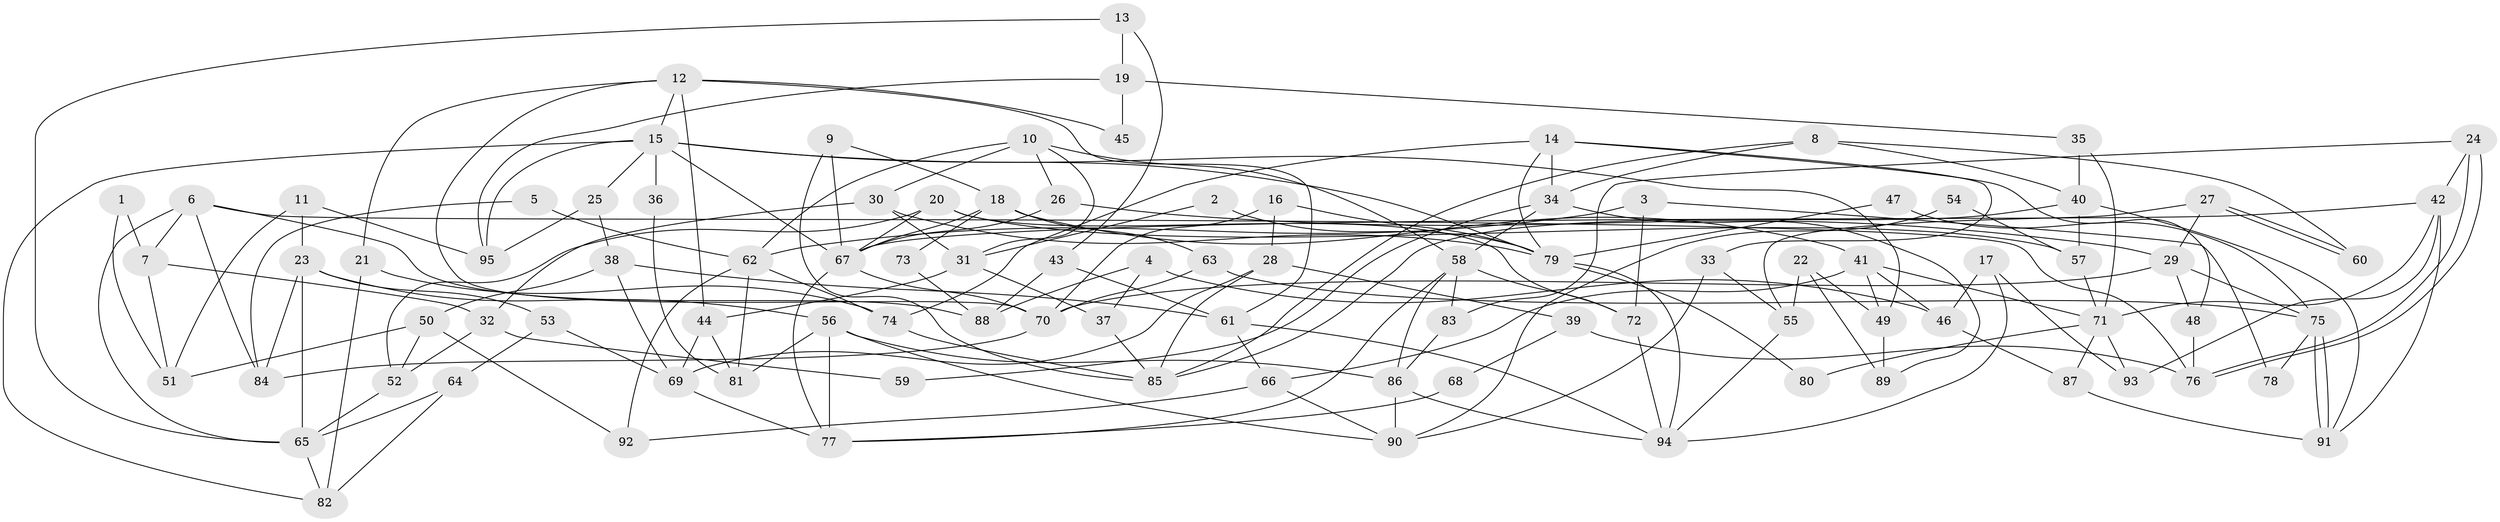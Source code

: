 // Generated by graph-tools (version 1.1) at 2025/02/03/09/25 03:02:11]
// undirected, 95 vertices, 190 edges
graph export_dot {
graph [start="1"]
  node [color=gray90,style=filled];
  1;
  2;
  3;
  4;
  5;
  6;
  7;
  8;
  9;
  10;
  11;
  12;
  13;
  14;
  15;
  16;
  17;
  18;
  19;
  20;
  21;
  22;
  23;
  24;
  25;
  26;
  27;
  28;
  29;
  30;
  31;
  32;
  33;
  34;
  35;
  36;
  37;
  38;
  39;
  40;
  41;
  42;
  43;
  44;
  45;
  46;
  47;
  48;
  49;
  50;
  51;
  52;
  53;
  54;
  55;
  56;
  57;
  58;
  59;
  60;
  61;
  62;
  63;
  64;
  65;
  66;
  67;
  68;
  69;
  70;
  71;
  72;
  73;
  74;
  75;
  76;
  77;
  78;
  79;
  80;
  81;
  82;
  83;
  84;
  85;
  86;
  87;
  88;
  89;
  90;
  91;
  92;
  93;
  94;
  95;
  1 -- 51;
  1 -- 7;
  2 -- 31;
  2 -- 79;
  3 -- 72;
  3 -- 62;
  3 -- 78;
  4 -- 37;
  4 -- 46;
  4 -- 88;
  5 -- 62;
  5 -- 84;
  6 -- 88;
  6 -- 76;
  6 -- 7;
  6 -- 65;
  6 -- 84;
  7 -- 32;
  7 -- 51;
  8 -- 34;
  8 -- 40;
  8 -- 60;
  8 -- 85;
  9 -- 85;
  9 -- 18;
  9 -- 67;
  10 -- 31;
  10 -- 26;
  10 -- 30;
  10 -- 58;
  10 -- 62;
  11 -- 23;
  11 -- 95;
  11 -- 51;
  12 -- 61;
  12 -- 70;
  12 -- 15;
  12 -- 21;
  12 -- 44;
  12 -- 45;
  13 -- 65;
  13 -- 19;
  13 -- 43;
  14 -- 79;
  14 -- 74;
  14 -- 33;
  14 -- 34;
  14 -- 48;
  15 -- 67;
  15 -- 25;
  15 -- 36;
  15 -- 49;
  15 -- 79;
  15 -- 82;
  15 -- 95;
  16 -- 70;
  16 -- 79;
  16 -- 28;
  17 -- 93;
  17 -- 94;
  17 -- 46;
  18 -- 63;
  18 -- 67;
  18 -- 41;
  18 -- 73;
  19 -- 95;
  19 -- 35;
  19 -- 45;
  20 -- 52;
  20 -- 67;
  20 -- 57;
  20 -- 72;
  21 -- 82;
  21 -- 74;
  22 -- 89;
  22 -- 49;
  22 -- 55;
  23 -- 65;
  23 -- 56;
  23 -- 53;
  23 -- 84;
  24 -- 76;
  24 -- 76;
  24 -- 83;
  24 -- 42;
  25 -- 38;
  25 -- 95;
  26 -- 67;
  26 -- 29;
  27 -- 60;
  27 -- 60;
  27 -- 55;
  27 -- 29;
  28 -- 85;
  28 -- 39;
  28 -- 69;
  29 -- 70;
  29 -- 48;
  29 -- 75;
  30 -- 79;
  30 -- 31;
  30 -- 32;
  31 -- 44;
  31 -- 37;
  32 -- 52;
  32 -- 59;
  33 -- 55;
  33 -- 90;
  34 -- 58;
  34 -- 59;
  34 -- 89;
  35 -- 71;
  35 -- 40;
  36 -- 81;
  37 -- 85;
  38 -- 69;
  38 -- 61;
  38 -- 50;
  39 -- 76;
  39 -- 68;
  40 -- 57;
  40 -- 85;
  40 -- 91;
  41 -- 71;
  41 -- 46;
  41 -- 49;
  41 -- 66;
  42 -- 91;
  42 -- 67;
  42 -- 71;
  42 -- 93;
  43 -- 61;
  43 -- 88;
  44 -- 69;
  44 -- 81;
  46 -- 87;
  47 -- 79;
  47 -- 75;
  48 -- 76;
  49 -- 89;
  50 -- 51;
  50 -- 52;
  50 -- 92;
  52 -- 65;
  53 -- 69;
  53 -- 64;
  54 -- 57;
  54 -- 90;
  55 -- 94;
  56 -- 90;
  56 -- 86;
  56 -- 77;
  56 -- 81;
  57 -- 71;
  58 -- 77;
  58 -- 72;
  58 -- 83;
  58 -- 86;
  61 -- 94;
  61 -- 66;
  62 -- 81;
  62 -- 74;
  62 -- 92;
  63 -- 75;
  63 -- 70;
  64 -- 65;
  64 -- 82;
  65 -- 82;
  66 -- 92;
  66 -- 90;
  67 -- 70;
  67 -- 77;
  68 -- 77;
  69 -- 77;
  70 -- 84;
  71 -- 87;
  71 -- 80;
  71 -- 93;
  72 -- 94;
  73 -- 88;
  74 -- 85;
  75 -- 91;
  75 -- 91;
  75 -- 78;
  79 -- 94;
  79 -- 80;
  83 -- 86;
  86 -- 90;
  86 -- 94;
  87 -- 91;
}
